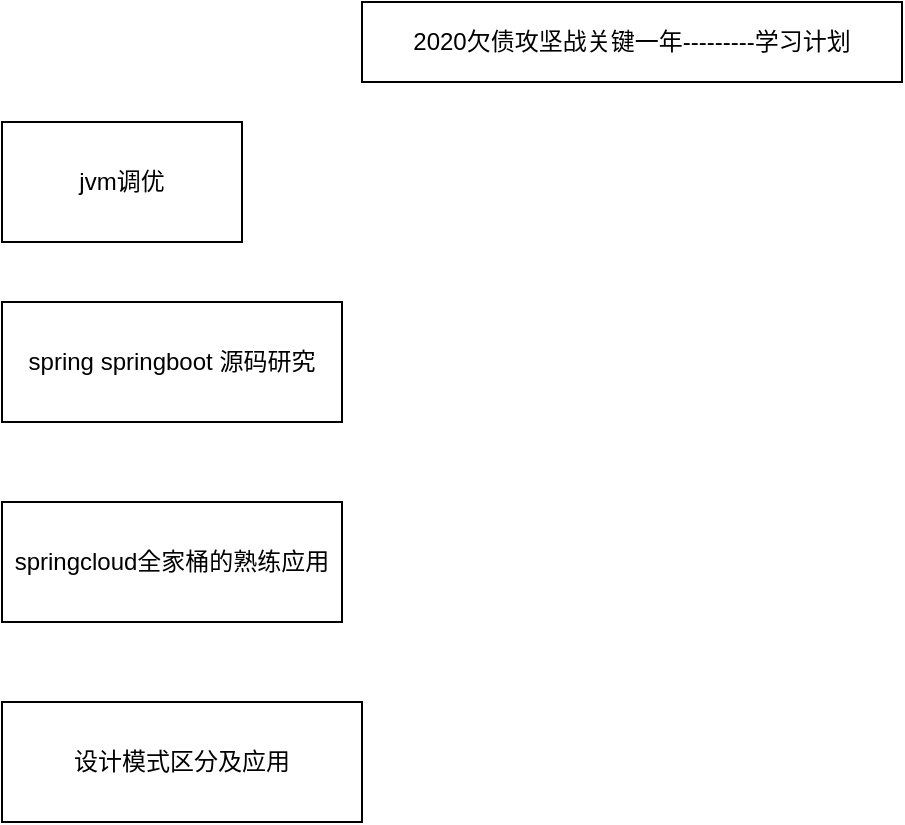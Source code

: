 <mxfile version="13.3.6" type="github">
  <diagram id="HH-Alau5WofugaE-LvpL" name="第 1 页">
    <mxGraphModel dx="846" dy="440" grid="1" gridSize="10" guides="1" tooltips="1" connect="1" arrows="1" fold="1" page="1" pageScale="1" pageWidth="827" pageHeight="1169" math="0" shadow="0">
      <root>
        <mxCell id="0" />
        <mxCell id="1" parent="0" />
        <mxCell id="Dx8XvzDy_XYDV73OcFw9-1" value="2020欠债攻坚战关键一年---------学习计划" style="rounded=0;whiteSpace=wrap;html=1;" vertex="1" parent="1">
          <mxGeometry x="210" y="40" width="270" height="40" as="geometry" />
        </mxCell>
        <mxCell id="Dx8XvzDy_XYDV73OcFw9-2" value="jvm调优" style="rounded=0;whiteSpace=wrap;html=1;" vertex="1" parent="1">
          <mxGeometry x="30" y="100" width="120" height="60" as="geometry" />
        </mxCell>
        <mxCell id="Dx8XvzDy_XYDV73OcFw9-3" value="spring springboot 源码研究" style="rounded=0;whiteSpace=wrap;html=1;" vertex="1" parent="1">
          <mxGeometry x="30" y="190" width="170" height="60" as="geometry" />
        </mxCell>
        <mxCell id="Dx8XvzDy_XYDV73OcFw9-4" value="springcloud全家桶的熟练应用" style="rounded=0;whiteSpace=wrap;html=1;" vertex="1" parent="1">
          <mxGeometry x="30" y="290" width="170" height="60" as="geometry" />
        </mxCell>
        <mxCell id="Dx8XvzDy_XYDV73OcFw9-5" value="设计模式区分及应用" style="rounded=0;whiteSpace=wrap;html=1;" vertex="1" parent="1">
          <mxGeometry x="30" y="390" width="180" height="60" as="geometry" />
        </mxCell>
      </root>
    </mxGraphModel>
  </diagram>
</mxfile>
